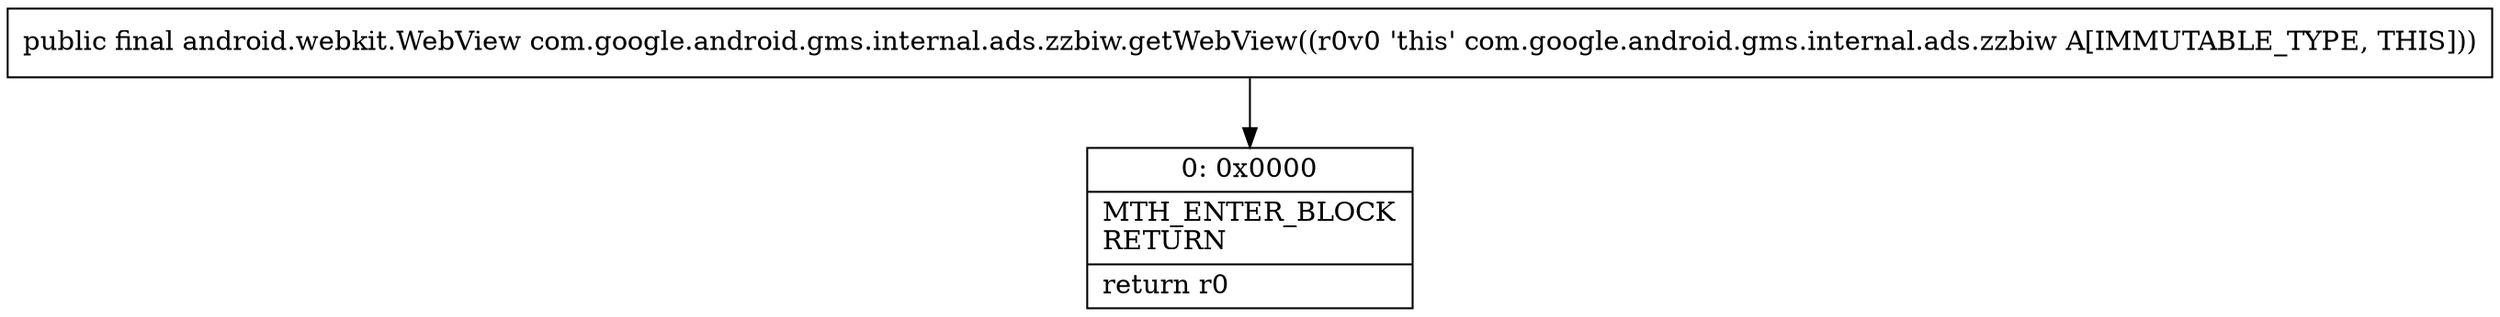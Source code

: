 digraph "CFG forcom.google.android.gms.internal.ads.zzbiw.getWebView()Landroid\/webkit\/WebView;" {
Node_0 [shape=record,label="{0\:\ 0x0000|MTH_ENTER_BLOCK\lRETURN\l|return r0\l}"];
MethodNode[shape=record,label="{public final android.webkit.WebView com.google.android.gms.internal.ads.zzbiw.getWebView((r0v0 'this' com.google.android.gms.internal.ads.zzbiw A[IMMUTABLE_TYPE, THIS])) }"];
MethodNode -> Node_0;
}

